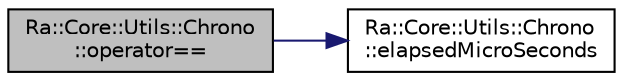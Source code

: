 digraph "Ra::Core::Utils::Chrono::operator=="
{
 // INTERACTIVE_SVG=YES
 // LATEX_PDF_SIZE
  edge [fontname="Helvetica",fontsize="10",labelfontname="Helvetica",labelfontsize="10"];
  node [fontname="Helvetica",fontsize="10",shape=record];
  rankdir="LR";
  Node1 [label="Ra::Core::Utils::Chrono\l::operator==",height=0.2,width=0.4,color="black", fillcolor="grey75", style="filled", fontcolor="black",tooltip="Equal operator."];
  Node1 -> Node2 [color="midnightblue",fontsize="10",style="solid",fontname="Helvetica"];
  Node2 [label="Ra::Core::Utils::Chrono\l::elapsedMicroSeconds",height=0.2,width=0.4,color="black", fillcolor="white", style="filled",URL="$classRa_1_1Core_1_1Utils_1_1Chrono.html#a6a0a4f8da02a3205e1c97d4463ad4bb0",tooltip="Return the elapsed time for last call of run in microseconds."];
}
